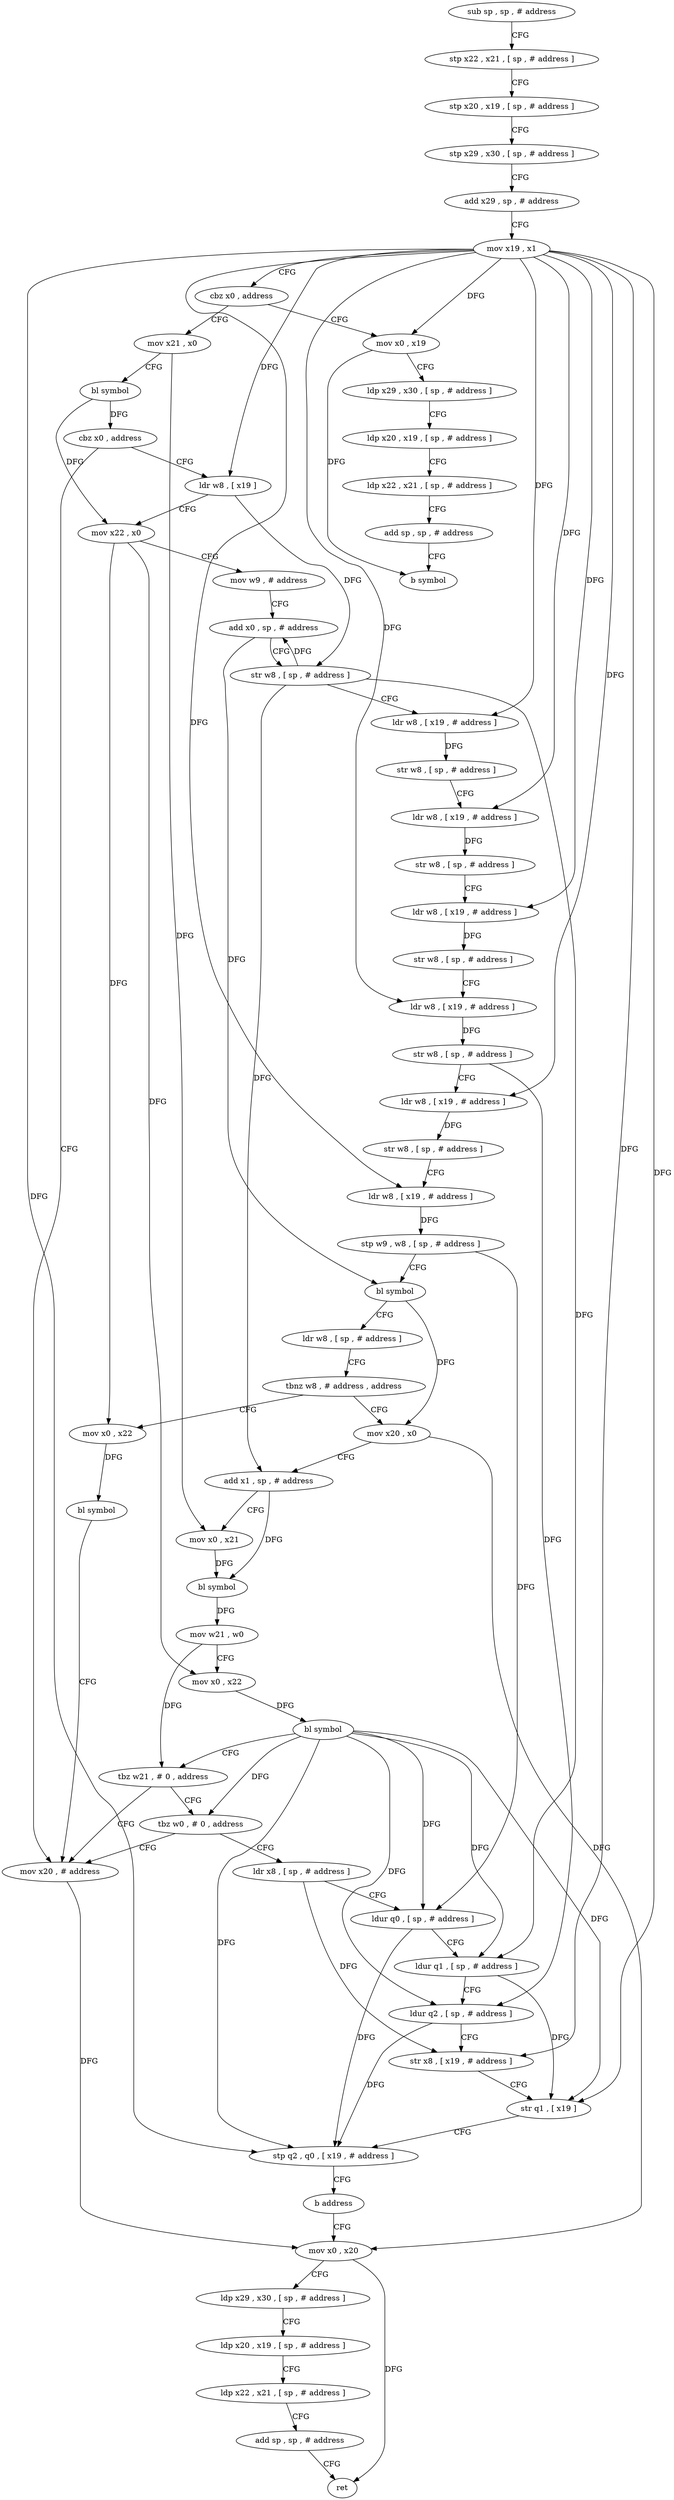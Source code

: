 digraph "func" {
"4269072" [label = "sub sp , sp , # address" ]
"4269076" [label = "stp x22 , x21 , [ sp , # address ]" ]
"4269080" [label = "stp x20 , x19 , [ sp , # address ]" ]
"4269084" [label = "stp x29 , x30 , [ sp , # address ]" ]
"4269088" [label = "add x29 , sp , # address" ]
"4269092" [label = "mov x19 , x1" ]
"4269096" [label = "cbz x0 , address" ]
"4269260" [label = "mov x0 , x19" ]
"4269100" [label = "mov x21 , x0" ]
"4269264" [label = "ldp x29 , x30 , [ sp , # address ]" ]
"4269268" [label = "ldp x20 , x19 , [ sp , # address ]" ]
"4269272" [label = "ldp x22 , x21 , [ sp , # address ]" ]
"4269276" [label = "add sp , sp , # address" ]
"4269280" [label = "b symbol" ]
"4269104" [label = "bl symbol" ]
"4269108" [label = "cbz x0 , address" ]
"4269292" [label = "mov x20 , # address" ]
"4269112" [label = "ldr w8 , [ x19 ]" ]
"4269296" [label = "mov x0 , x20" ]
"4269116" [label = "mov x22 , x0" ]
"4269120" [label = "mov w9 , # address" ]
"4269124" [label = "add x0 , sp , # address" ]
"4269128" [label = "str w8 , [ sp , # address ]" ]
"4269132" [label = "ldr w8 , [ x19 , # address ]" ]
"4269136" [label = "str w8 , [ sp , # address ]" ]
"4269140" [label = "ldr w8 , [ x19 , # address ]" ]
"4269144" [label = "str w8 , [ sp , # address ]" ]
"4269148" [label = "ldr w8 , [ x19 , # address ]" ]
"4269152" [label = "str w8 , [ sp , # address ]" ]
"4269156" [label = "ldr w8 , [ x19 , # address ]" ]
"4269160" [label = "str w8 , [ sp , # address ]" ]
"4269164" [label = "ldr w8 , [ x19 , # address ]" ]
"4269168" [label = "str w8 , [ sp , # address ]" ]
"4269172" [label = "ldr w8 , [ x19 , # address ]" ]
"4269176" [label = "stp w9 , w8 , [ sp , # address ]" ]
"4269180" [label = "bl symbol" ]
"4269184" [label = "ldr w8 , [ sp , # address ]" ]
"4269188" [label = "tbnz w8 , # address , address" ]
"4269284" [label = "mov x0 , x22" ]
"4269192" [label = "mov x20 , x0" ]
"4269288" [label = "bl symbol" ]
"4269196" [label = "add x1 , sp , # address" ]
"4269200" [label = "mov x0 , x21" ]
"4269204" [label = "bl symbol" ]
"4269208" [label = "mov w21 , w0" ]
"4269212" [label = "mov x0 , x22" ]
"4269216" [label = "bl symbol" ]
"4269220" [label = "tbz w21 , # 0 , address" ]
"4269224" [label = "tbz w0 , # 0 , address" ]
"4269228" [label = "ldr x8 , [ sp , # address ]" ]
"4269232" [label = "ldur q0 , [ sp , # address ]" ]
"4269236" [label = "ldur q1 , [ sp , # address ]" ]
"4269240" [label = "ldur q2 , [ sp , # address ]" ]
"4269244" [label = "str x8 , [ x19 , # address ]" ]
"4269248" [label = "str q1 , [ x19 ]" ]
"4269252" [label = "stp q2 , q0 , [ x19 , # address ]" ]
"4269256" [label = "b address" ]
"4269300" [label = "ldp x29 , x30 , [ sp , # address ]" ]
"4269304" [label = "ldp x20 , x19 , [ sp , # address ]" ]
"4269308" [label = "ldp x22 , x21 , [ sp , # address ]" ]
"4269312" [label = "add sp , sp , # address" ]
"4269316" [label = "ret" ]
"4269072" -> "4269076" [ label = "CFG" ]
"4269076" -> "4269080" [ label = "CFG" ]
"4269080" -> "4269084" [ label = "CFG" ]
"4269084" -> "4269088" [ label = "CFG" ]
"4269088" -> "4269092" [ label = "CFG" ]
"4269092" -> "4269096" [ label = "CFG" ]
"4269092" -> "4269260" [ label = "DFG" ]
"4269092" -> "4269112" [ label = "DFG" ]
"4269092" -> "4269132" [ label = "DFG" ]
"4269092" -> "4269140" [ label = "DFG" ]
"4269092" -> "4269148" [ label = "DFG" ]
"4269092" -> "4269156" [ label = "DFG" ]
"4269092" -> "4269164" [ label = "DFG" ]
"4269092" -> "4269172" [ label = "DFG" ]
"4269092" -> "4269244" [ label = "DFG" ]
"4269092" -> "4269248" [ label = "DFG" ]
"4269092" -> "4269252" [ label = "DFG" ]
"4269096" -> "4269260" [ label = "CFG" ]
"4269096" -> "4269100" [ label = "CFG" ]
"4269260" -> "4269264" [ label = "CFG" ]
"4269260" -> "4269280" [ label = "DFG" ]
"4269100" -> "4269104" [ label = "CFG" ]
"4269100" -> "4269200" [ label = "DFG" ]
"4269264" -> "4269268" [ label = "CFG" ]
"4269268" -> "4269272" [ label = "CFG" ]
"4269272" -> "4269276" [ label = "CFG" ]
"4269276" -> "4269280" [ label = "CFG" ]
"4269104" -> "4269108" [ label = "DFG" ]
"4269104" -> "4269116" [ label = "DFG" ]
"4269108" -> "4269292" [ label = "CFG" ]
"4269108" -> "4269112" [ label = "CFG" ]
"4269292" -> "4269296" [ label = "DFG" ]
"4269112" -> "4269116" [ label = "CFG" ]
"4269112" -> "4269128" [ label = "DFG" ]
"4269296" -> "4269300" [ label = "CFG" ]
"4269296" -> "4269316" [ label = "DFG" ]
"4269116" -> "4269120" [ label = "CFG" ]
"4269116" -> "4269284" [ label = "DFG" ]
"4269116" -> "4269212" [ label = "DFG" ]
"4269120" -> "4269124" [ label = "CFG" ]
"4269124" -> "4269128" [ label = "CFG" ]
"4269124" -> "4269180" [ label = "DFG" ]
"4269128" -> "4269132" [ label = "CFG" ]
"4269128" -> "4269124" [ label = "DFG" ]
"4269128" -> "4269236" [ label = "DFG" ]
"4269128" -> "4269196" [ label = "DFG" ]
"4269132" -> "4269136" [ label = "DFG" ]
"4269136" -> "4269140" [ label = "CFG" ]
"4269140" -> "4269144" [ label = "DFG" ]
"4269144" -> "4269148" [ label = "CFG" ]
"4269148" -> "4269152" [ label = "DFG" ]
"4269152" -> "4269156" [ label = "CFG" ]
"4269156" -> "4269160" [ label = "DFG" ]
"4269160" -> "4269164" [ label = "CFG" ]
"4269160" -> "4269240" [ label = "DFG" ]
"4269164" -> "4269168" [ label = "DFG" ]
"4269168" -> "4269172" [ label = "CFG" ]
"4269172" -> "4269176" [ label = "DFG" ]
"4269176" -> "4269180" [ label = "CFG" ]
"4269176" -> "4269232" [ label = "DFG" ]
"4269180" -> "4269184" [ label = "CFG" ]
"4269180" -> "4269192" [ label = "DFG" ]
"4269184" -> "4269188" [ label = "CFG" ]
"4269188" -> "4269284" [ label = "CFG" ]
"4269188" -> "4269192" [ label = "CFG" ]
"4269284" -> "4269288" [ label = "DFG" ]
"4269192" -> "4269196" [ label = "CFG" ]
"4269192" -> "4269296" [ label = "DFG" ]
"4269288" -> "4269292" [ label = "CFG" ]
"4269196" -> "4269200" [ label = "CFG" ]
"4269196" -> "4269204" [ label = "DFG" ]
"4269200" -> "4269204" [ label = "DFG" ]
"4269204" -> "4269208" [ label = "DFG" ]
"4269208" -> "4269212" [ label = "CFG" ]
"4269208" -> "4269220" [ label = "DFG" ]
"4269212" -> "4269216" [ label = "DFG" ]
"4269216" -> "4269220" [ label = "CFG" ]
"4269216" -> "4269224" [ label = "DFG" ]
"4269216" -> "4269232" [ label = "DFG" ]
"4269216" -> "4269252" [ label = "DFG" ]
"4269216" -> "4269236" [ label = "DFG" ]
"4269216" -> "4269248" [ label = "DFG" ]
"4269216" -> "4269240" [ label = "DFG" ]
"4269220" -> "4269292" [ label = "CFG" ]
"4269220" -> "4269224" [ label = "CFG" ]
"4269224" -> "4269292" [ label = "CFG" ]
"4269224" -> "4269228" [ label = "CFG" ]
"4269228" -> "4269232" [ label = "CFG" ]
"4269228" -> "4269244" [ label = "DFG" ]
"4269232" -> "4269236" [ label = "CFG" ]
"4269232" -> "4269252" [ label = "DFG" ]
"4269236" -> "4269240" [ label = "CFG" ]
"4269236" -> "4269248" [ label = "DFG" ]
"4269240" -> "4269244" [ label = "CFG" ]
"4269240" -> "4269252" [ label = "DFG" ]
"4269244" -> "4269248" [ label = "CFG" ]
"4269248" -> "4269252" [ label = "CFG" ]
"4269252" -> "4269256" [ label = "CFG" ]
"4269256" -> "4269296" [ label = "CFG" ]
"4269300" -> "4269304" [ label = "CFG" ]
"4269304" -> "4269308" [ label = "CFG" ]
"4269308" -> "4269312" [ label = "CFG" ]
"4269312" -> "4269316" [ label = "CFG" ]
}
